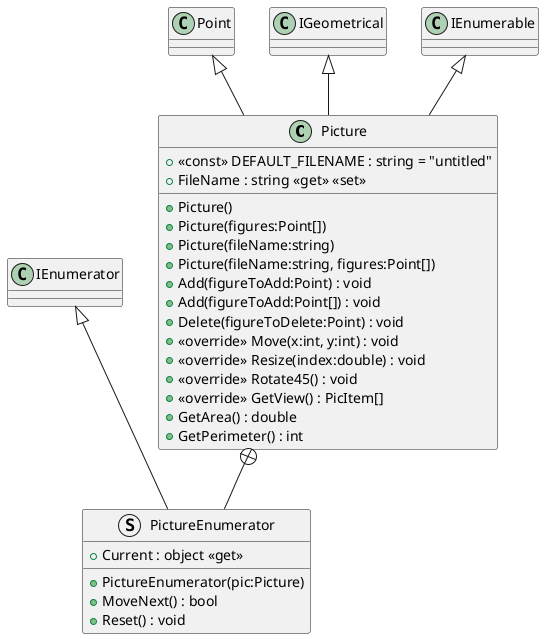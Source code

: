 @startuml
class Picture {
    + <<const>> DEFAULT_FILENAME : string = "untitled"
    + Picture()
    + Picture(figures:Point[])
    + Picture(fileName:string)
    + Picture(fileName:string, figures:Point[])
    + FileName : string <<get>> <<set>>
    + Add(figureToAdd:Point) : void
    + Add(figureToAdd:Point[]) : void
    + Delete(figureToDelete:Point) : void
    + <<override>> Move(x:int, y:int) : void
    + <<override>> Resize(index:double) : void
    + <<override>> Rotate45() : void
    + <<override>> GetView() : PicItem[]
    + GetArea() : double
    + GetPerimeter() : int
}
struct PictureEnumerator {
    + PictureEnumerator(pic:Picture)
    + Current : object <<get>>
    + MoveNext() : bool
    + Reset() : void
}
Point <|-- Picture
IGeometrical <|-- Picture
IEnumerable <|-- Picture
Picture +-- PictureEnumerator
IEnumerator <|-- PictureEnumerator
@enduml
